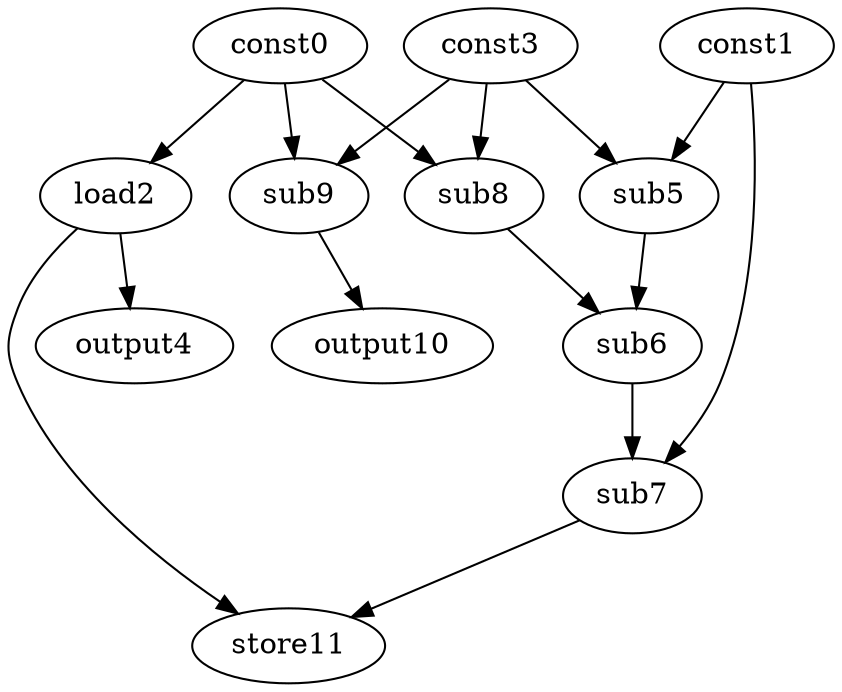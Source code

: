 digraph G { 
const0[opcode=const]; 
const1[opcode=const]; 
load2[opcode=load]; 
const3[opcode=const]; 
output4[opcode=output]; 
sub5[opcode=sub]; 
sub6[opcode=sub]; 
sub7[opcode=sub]; 
sub8[opcode=sub]; 
sub9[opcode=sub]; 
output10[opcode=output]; 
store11[opcode=store]; 
const0->load2[operand=0];
const1->sub5[operand=0];
const3->sub5[operand=1];
const0->sub8[operand=0];
const3->sub8[operand=1];
const0->sub9[operand=0];
const3->sub9[operand=1];
load2->output4[operand=0];
sub8->sub6[operand=0];
sub5->sub6[operand=1];
sub9->output10[operand=0];
const1->sub7[operand=0];
sub6->sub7[operand=1];
sub7->store11[operand=0];
load2->store11[operand=1];
}
